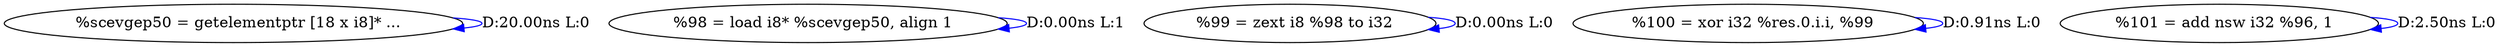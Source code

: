 digraph {
Node0x36d5940[label="  %scevgep50 = getelementptr [18 x i8]* ..."];
Node0x36d5940 -> Node0x36d5940[label="D:20.00ns L:0",color=blue];
Node0x36d5a60[label="  %98 = load i8* %scevgep50, align 1"];
Node0x36d5a60 -> Node0x36d5a60[label="D:0.00ns L:1",color=blue];
Node0x36d5b40[label="  %99 = zext i8 %98 to i32"];
Node0x36d5b40 -> Node0x36d5b40[label="D:0.00ns L:0",color=blue];
Node0x36d5c20[label="  %100 = xor i32 %res.0.i.i, %99"];
Node0x36d5c20 -> Node0x36d5c20[label="D:0.91ns L:0",color=blue];
Node0x36d5d00[label="  %101 = add nsw i32 %96, 1"];
Node0x36d5d00 -> Node0x36d5d00[label="D:2.50ns L:0",color=blue];
}
